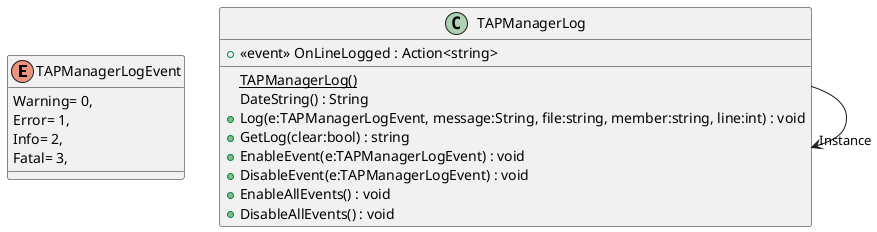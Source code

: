 @startuml
enum TAPManagerLogEvent {
    Warning= 0,
    Error= 1,
    Info= 2,
    Fatal= 3,
}
class TAPManagerLog {
    +  <<event>> OnLineLogged : Action<string> 
    {static} TAPManagerLog()
    DateString() : String
    + Log(e:TAPManagerLogEvent, message:String, file:string, member:string, line:int) : void
    + GetLog(clear:bool) : string
    + EnableEvent(e:TAPManagerLogEvent) : void
    + DisableEvent(e:TAPManagerLogEvent) : void
    + EnableAllEvents() : void
    + DisableAllEvents() : void
}
TAPManagerLog --> "Instance" TAPManagerLog
@enduml
